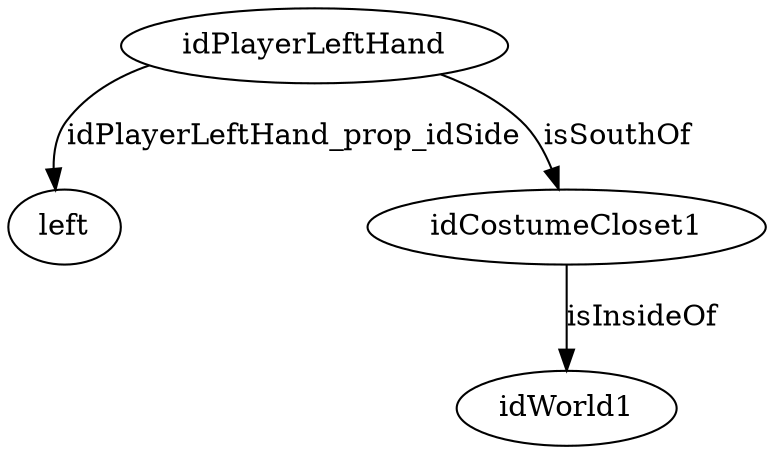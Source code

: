 strict digraph  {
idPlayerLeftHand [node_type=entity_node, root=root];
left;
idCostumeCloset1;
idWorld1;
idPlayerLeftHand -> left  [edge_type=property, label=idPlayerLeftHand_prop_idSide];
idPlayerLeftHand -> idCostumeCloset1  [edge_type=relationship, label=isSouthOf];
idCostumeCloset1 -> idWorld1  [edge_type=relationship, label=isInsideOf];
}
